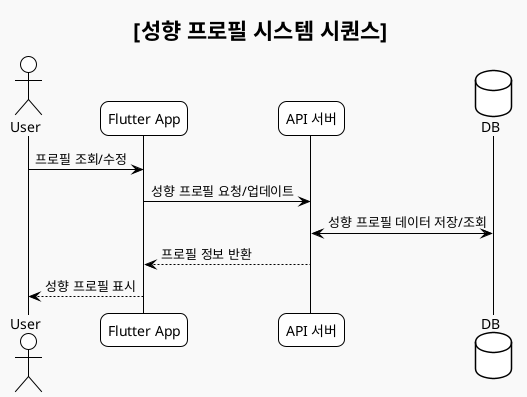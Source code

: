 @startuml
!theme plain
skinparam componentStyle uml2
skinparam shadowing false
skinparam roundcorner 15
skinparam monochrome true
skinparam backgroundColor #F9F9F9
skinparam ArrowColor Black
skinparam ArrowFontColor Black
skinparam defaultFontName "Nanum Gothic"

title [성향 프로필 시스템 시퀀스]

actor User
participant "Flutter App" as FE
participant "API 서버" as API
database "DB" as DB

User -> FE : 프로필 조회/수정
FE -> API : 성향 프로필 요청/업데이트
API <-> DB : 성향 프로필 데이터 저장/조회
API --> FE : 프로필 정보 반환
FE --> User : 성향 프로필 표시
@enduml
